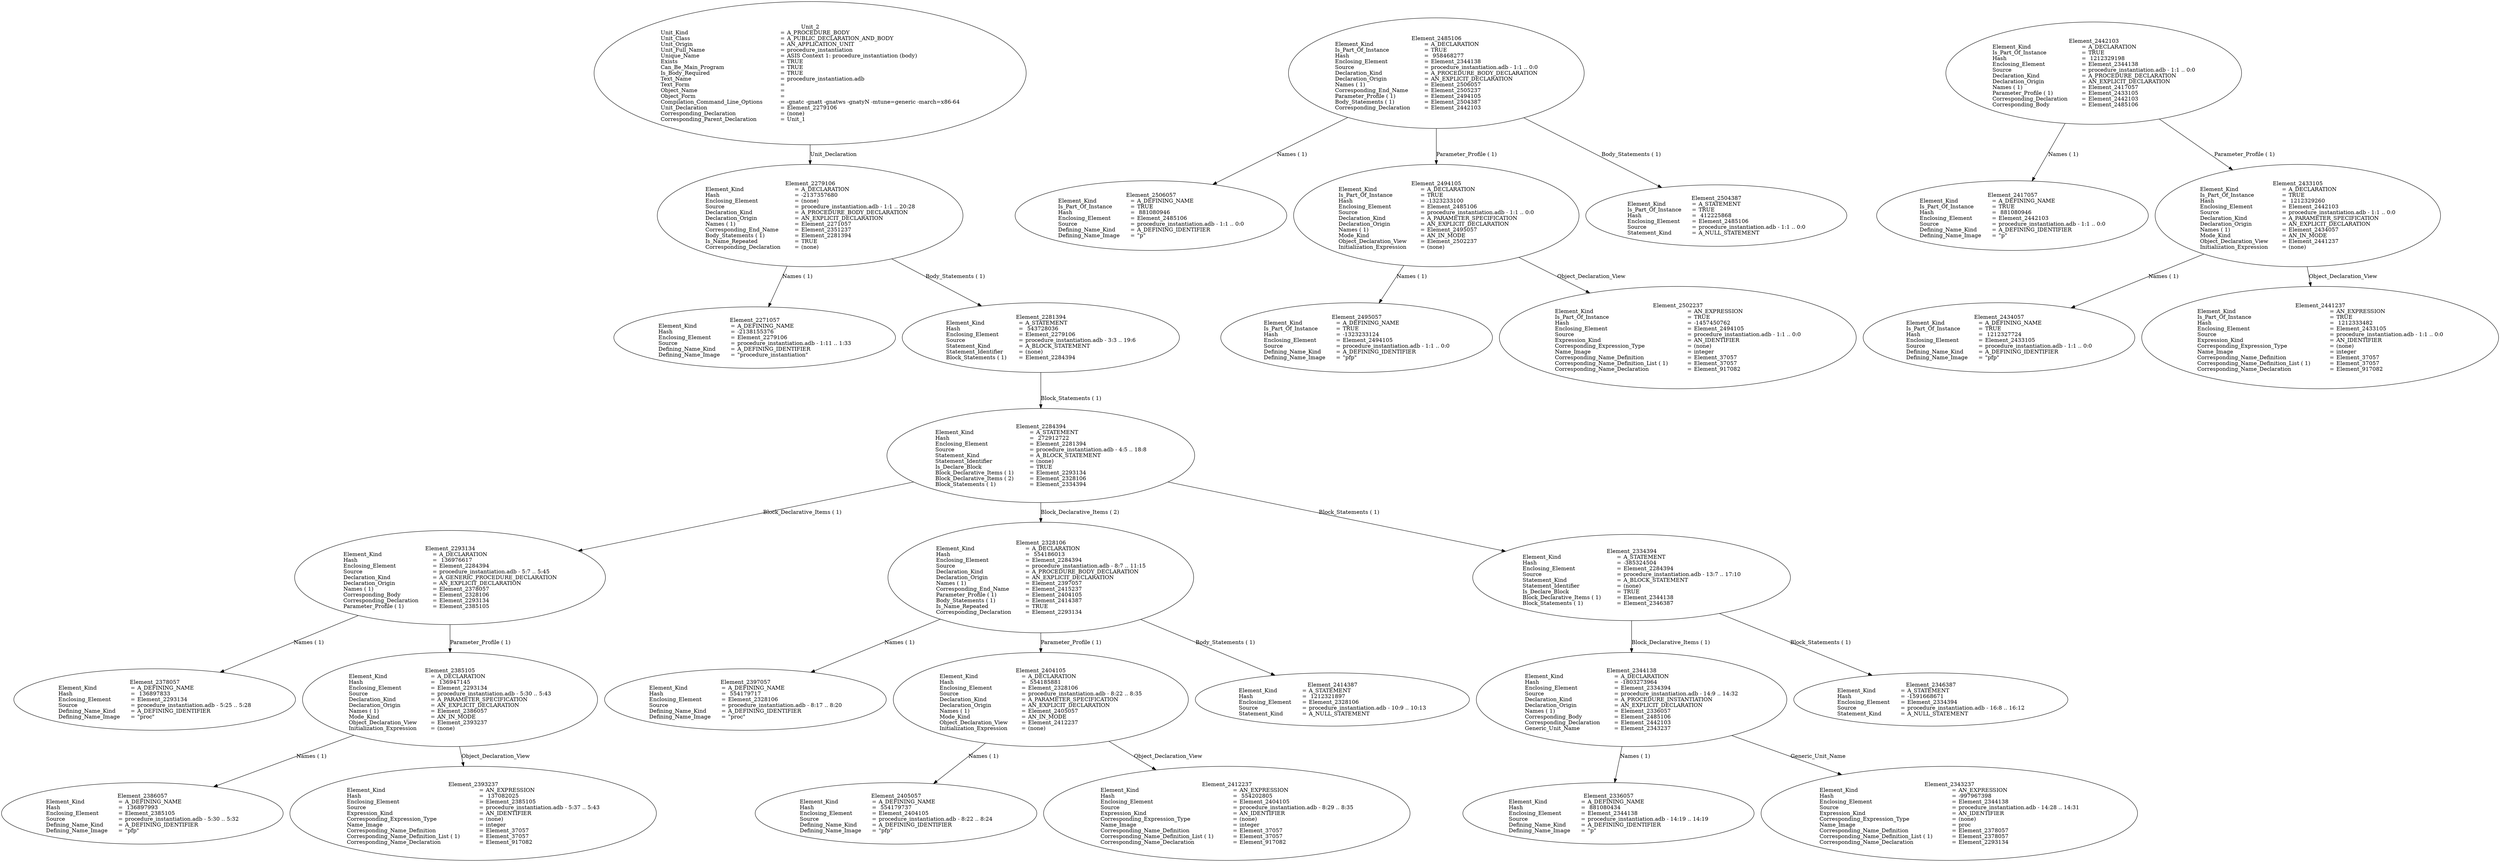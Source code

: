 digraph "procedure_instantiation.adt" {
  Unit_2 -> Element_2279106
      [ label=Unit_Declaration ];
  Unit_2
      [ label=<<TABLE BORDER="0" CELLBORDER="0" CELLSPACING="0" CELLPADDING="0"> 
          <TR><TD COLSPAN="3">Unit_2</TD></TR>
          <TR><TD ALIGN="LEFT">Unit_Kind   </TD><TD> = </TD><TD ALIGN="LEFT">A_PROCEDURE_BODY</TD></TR>
          <TR><TD ALIGN="LEFT">Unit_Class   </TD><TD> = </TD><TD ALIGN="LEFT">A_PUBLIC_DECLARATION_AND_BODY</TD></TR>
          <TR><TD ALIGN="LEFT">Unit_Origin   </TD><TD> = </TD><TD ALIGN="LEFT">AN_APPLICATION_UNIT</TD></TR>
          <TR><TD ALIGN="LEFT">Unit_Full_Name    </TD><TD> = </TD><TD ALIGN="LEFT">procedure_instantiation</TD></TR>
          <TR><TD ALIGN="LEFT">Unique_Name   </TD><TD> = </TD><TD ALIGN="LEFT">ASIS Context 1: procedure_instantiation (body)</TD></TR>
          <TR><TD ALIGN="LEFT">Exists  </TD><TD> = </TD><TD ALIGN="LEFT">TRUE</TD></TR>
          <TR><TD ALIGN="LEFT">Can_Be_Main_Program     </TD><TD> = </TD><TD ALIGN="LEFT">TRUE</TD></TR>
          <TR><TD ALIGN="LEFT">Is_Body_Required     </TD><TD> = </TD><TD ALIGN="LEFT">TRUE</TD></TR>
          <TR><TD ALIGN="LEFT">Text_Name   </TD><TD> = </TD><TD ALIGN="LEFT">procedure_instantiation.adb</TD></TR>
          <TR><TD ALIGN="LEFT">Text_Form   </TD><TD> = </TD><TD ALIGN="LEFT"></TD></TR>
          <TR><TD ALIGN="LEFT">Object_Name   </TD><TD> = </TD><TD ALIGN="LEFT"></TD></TR>
          <TR><TD ALIGN="LEFT">Object_Form   </TD><TD> = </TD><TD ALIGN="LEFT"></TD></TR>
          <TR><TD ALIGN="LEFT">Compilation_Command_Line_Options         </TD><TD> = </TD><TD ALIGN="LEFT">-gnatc -gnatt -gnatws -gnatyN -mtune=generic -march=x86-64</TD></TR>
          <TR><TD ALIGN="LEFT">Unit_Declaration     </TD><TD> = </TD><TD ALIGN="LEFT">Element_2279106</TD></TR>
          <TR><TD ALIGN="LEFT">Corresponding_Declaration       </TD><TD> = </TD><TD ALIGN="LEFT">(none)</TD></TR>
          <TR><TD ALIGN="LEFT">Corresponding_Parent_Declaration         </TD><TD> = </TD><TD ALIGN="LEFT">Unit_1</TD></TR>
          </TABLE>> ];
  Element_2279106 -> Element_2271057
      [ label="Names ( 1)" ];
  Element_2279106 -> Element_2281394
      [ label="Body_Statements ( 1)" ];
  Element_2279106
      [ label=<<TABLE BORDER="0" CELLBORDER="0" CELLSPACING="0" CELLPADDING="0"> 
          <TR><TD COLSPAN="3">Element_2279106</TD></TR>
          <TR><TD ALIGN="LEFT">Element_Kind    </TD><TD> = </TD><TD ALIGN="LEFT">A_DECLARATION</TD></TR>
          <TR><TD ALIGN="LEFT">Hash  </TD><TD> = </TD><TD ALIGN="LEFT">-2137357680</TD></TR>
          <TR><TD ALIGN="LEFT">Enclosing_Element     </TD><TD> = </TD><TD ALIGN="LEFT">(none)</TD></TR>
          <TR><TD ALIGN="LEFT">Source  </TD><TD> = </TD><TD ALIGN="LEFT">procedure_instantiation.adb - 1:1 .. 20:28</TD></TR>
          <TR><TD ALIGN="LEFT">Declaration_Kind     </TD><TD> = </TD><TD ALIGN="LEFT">A_PROCEDURE_BODY_DECLARATION</TD></TR>
          <TR><TD ALIGN="LEFT">Declaration_Origin     </TD><TD> = </TD><TD ALIGN="LEFT">AN_EXPLICIT_DECLARATION</TD></TR>
          <TR><TD ALIGN="LEFT">Names ( 1)   </TD><TD> = </TD><TD ALIGN="LEFT">Element_2271057</TD></TR>
          <TR><TD ALIGN="LEFT">Corresponding_End_Name      </TD><TD> = </TD><TD ALIGN="LEFT">Element_2351237</TD></TR>
          <TR><TD ALIGN="LEFT">Body_Statements ( 1)      </TD><TD> = </TD><TD ALIGN="LEFT">Element_2281394</TD></TR>
          <TR><TD ALIGN="LEFT">Is_Name_Repeated     </TD><TD> = </TD><TD ALIGN="LEFT">TRUE</TD></TR>
          <TR><TD ALIGN="LEFT">Corresponding_Declaration       </TD><TD> = </TD><TD ALIGN="LEFT">(none)</TD></TR>
          </TABLE>> ];
  Element_2271057
      [ label=<<TABLE BORDER="0" CELLBORDER="0" CELLSPACING="0" CELLPADDING="0"> 
          <TR><TD COLSPAN="3">Element_2271057</TD></TR>
          <TR><TD ALIGN="LEFT">Element_Kind    </TD><TD> = </TD><TD ALIGN="LEFT">A_DEFINING_NAME</TD></TR>
          <TR><TD ALIGN="LEFT">Hash  </TD><TD> = </TD><TD ALIGN="LEFT">-2138155376</TD></TR>
          <TR><TD ALIGN="LEFT">Enclosing_Element     </TD><TD> = </TD><TD ALIGN="LEFT">Element_2279106</TD></TR>
          <TR><TD ALIGN="LEFT">Source  </TD><TD> = </TD><TD ALIGN="LEFT">procedure_instantiation.adb - 1:11 .. 1:33</TD></TR>
          <TR><TD ALIGN="LEFT">Defining_Name_Kind     </TD><TD> = </TD><TD ALIGN="LEFT">A_DEFINING_IDENTIFIER</TD></TR>
          <TR><TD ALIGN="LEFT">Defining_Name_Image     </TD><TD> = </TD><TD ALIGN="LEFT">"procedure_instantiation"</TD></TR>
          </TABLE>> ];
  Element_2281394 -> Element_2284394
      [ label="Block_Statements ( 1)" ];
  Element_2281394
      [ label=<<TABLE BORDER="0" CELLBORDER="0" CELLSPACING="0" CELLPADDING="0"> 
          <TR><TD COLSPAN="3">Element_2281394</TD></TR>
          <TR><TD ALIGN="LEFT">Element_Kind    </TD><TD> = </TD><TD ALIGN="LEFT">A_STATEMENT</TD></TR>
          <TR><TD ALIGN="LEFT">Hash  </TD><TD> = </TD><TD ALIGN="LEFT"> 543728036</TD></TR>
          <TR><TD ALIGN="LEFT">Enclosing_Element     </TD><TD> = </TD><TD ALIGN="LEFT">Element_2279106</TD></TR>
          <TR><TD ALIGN="LEFT">Source  </TD><TD> = </TD><TD ALIGN="LEFT">procedure_instantiation.adb - 3:3 .. 19:6</TD></TR>
          <TR><TD ALIGN="LEFT">Statement_Kind    </TD><TD> = </TD><TD ALIGN="LEFT">A_BLOCK_STATEMENT</TD></TR>
          <TR><TD ALIGN="LEFT">Statement_Identifier      </TD><TD> = </TD><TD ALIGN="LEFT">(none)</TD></TR>
          <TR><TD ALIGN="LEFT">Block_Statements ( 1)      </TD><TD> = </TD><TD ALIGN="LEFT">Element_2284394</TD></TR>
          </TABLE>> ];
  Element_2284394 -> Element_2293134
      [ label="Block_Declarative_Items ( 1)" ];
  Element_2284394 -> Element_2328106
      [ label="Block_Declarative_Items ( 2)" ];
  Element_2284394 -> Element_2334394
      [ label="Block_Statements ( 1)" ];
  Element_2284394
      [ label=<<TABLE BORDER="0" CELLBORDER="0" CELLSPACING="0" CELLPADDING="0"> 
          <TR><TD COLSPAN="3">Element_2284394</TD></TR>
          <TR><TD ALIGN="LEFT">Element_Kind    </TD><TD> = </TD><TD ALIGN="LEFT">A_STATEMENT</TD></TR>
          <TR><TD ALIGN="LEFT">Hash  </TD><TD> = </TD><TD ALIGN="LEFT"> 272912722</TD></TR>
          <TR><TD ALIGN="LEFT">Enclosing_Element     </TD><TD> = </TD><TD ALIGN="LEFT">Element_2281394</TD></TR>
          <TR><TD ALIGN="LEFT">Source  </TD><TD> = </TD><TD ALIGN="LEFT">procedure_instantiation.adb - 4:5 .. 18:8</TD></TR>
          <TR><TD ALIGN="LEFT">Statement_Kind    </TD><TD> = </TD><TD ALIGN="LEFT">A_BLOCK_STATEMENT</TD></TR>
          <TR><TD ALIGN="LEFT">Statement_Identifier      </TD><TD> = </TD><TD ALIGN="LEFT">(none)</TD></TR>
          <TR><TD ALIGN="LEFT">Is_Declare_Block     </TD><TD> = </TD><TD ALIGN="LEFT">TRUE</TD></TR>
          <TR><TD ALIGN="LEFT">Block_Declarative_Items ( 1)        </TD><TD> = </TD><TD ALIGN="LEFT">Element_2293134</TD></TR>
          <TR><TD ALIGN="LEFT">Block_Declarative_Items ( 2)        </TD><TD> = </TD><TD ALIGN="LEFT">Element_2328106</TD></TR>
          <TR><TD ALIGN="LEFT">Block_Statements ( 1)      </TD><TD> = </TD><TD ALIGN="LEFT">Element_2334394</TD></TR>
          </TABLE>> ];
  Element_2293134 -> Element_2378057
      [ label="Names ( 1)" ];
  Element_2293134 -> Element_2385105
      [ label="Parameter_Profile ( 1)" ];
  Element_2293134
      [ label=<<TABLE BORDER="0" CELLBORDER="0" CELLSPACING="0" CELLPADDING="0"> 
          <TR><TD COLSPAN="3">Element_2293134</TD></TR>
          <TR><TD ALIGN="LEFT">Element_Kind    </TD><TD> = </TD><TD ALIGN="LEFT">A_DECLARATION</TD></TR>
          <TR><TD ALIGN="LEFT">Hash  </TD><TD> = </TD><TD ALIGN="LEFT"> 136976617</TD></TR>
          <TR><TD ALIGN="LEFT">Enclosing_Element     </TD><TD> = </TD><TD ALIGN="LEFT">Element_2284394</TD></TR>
          <TR><TD ALIGN="LEFT">Source  </TD><TD> = </TD><TD ALIGN="LEFT">procedure_instantiation.adb - 5:7 .. 5:45</TD></TR>
          <TR><TD ALIGN="LEFT">Declaration_Kind     </TD><TD> = </TD><TD ALIGN="LEFT">A_GENERIC_PROCEDURE_DECLARATION</TD></TR>
          <TR><TD ALIGN="LEFT">Declaration_Origin     </TD><TD> = </TD><TD ALIGN="LEFT">AN_EXPLICIT_DECLARATION</TD></TR>
          <TR><TD ALIGN="LEFT">Names ( 1)   </TD><TD> = </TD><TD ALIGN="LEFT">Element_2378057</TD></TR>
          <TR><TD ALIGN="LEFT">Corresponding_Body     </TD><TD> = </TD><TD ALIGN="LEFT">Element_2328106</TD></TR>
          <TR><TD ALIGN="LEFT">Corresponding_Declaration       </TD><TD> = </TD><TD ALIGN="LEFT">Element_2293134</TD></TR>
          <TR><TD ALIGN="LEFT">Parameter_Profile ( 1)      </TD><TD> = </TD><TD ALIGN="LEFT">Element_2385105</TD></TR>
          </TABLE>> ];
  Element_2378057
      [ label=<<TABLE BORDER="0" CELLBORDER="0" CELLSPACING="0" CELLPADDING="0"> 
          <TR><TD COLSPAN="3">Element_2378057</TD></TR>
          <TR><TD ALIGN="LEFT">Element_Kind    </TD><TD> = </TD><TD ALIGN="LEFT">A_DEFINING_NAME</TD></TR>
          <TR><TD ALIGN="LEFT">Hash  </TD><TD> = </TD><TD ALIGN="LEFT"> 136897833</TD></TR>
          <TR><TD ALIGN="LEFT">Enclosing_Element     </TD><TD> = </TD><TD ALIGN="LEFT">Element_2293134</TD></TR>
          <TR><TD ALIGN="LEFT">Source  </TD><TD> = </TD><TD ALIGN="LEFT">procedure_instantiation.adb - 5:25 .. 5:28</TD></TR>
          <TR><TD ALIGN="LEFT">Defining_Name_Kind     </TD><TD> = </TD><TD ALIGN="LEFT">A_DEFINING_IDENTIFIER</TD></TR>
          <TR><TD ALIGN="LEFT">Defining_Name_Image     </TD><TD> = </TD><TD ALIGN="LEFT">"proc"</TD></TR>
          </TABLE>> ];
  Element_2385105 -> Element_2386057
      [ label="Names ( 1)" ];
  Element_2385105 -> Element_2393237
      [ label=Object_Declaration_View ];
  Element_2385105
      [ label=<<TABLE BORDER="0" CELLBORDER="0" CELLSPACING="0" CELLPADDING="0"> 
          <TR><TD COLSPAN="3">Element_2385105</TD></TR>
          <TR><TD ALIGN="LEFT">Element_Kind    </TD><TD> = </TD><TD ALIGN="LEFT">A_DECLARATION</TD></TR>
          <TR><TD ALIGN="LEFT">Hash  </TD><TD> = </TD><TD ALIGN="LEFT"> 136947145</TD></TR>
          <TR><TD ALIGN="LEFT">Enclosing_Element     </TD><TD> = </TD><TD ALIGN="LEFT">Element_2293134</TD></TR>
          <TR><TD ALIGN="LEFT">Source  </TD><TD> = </TD><TD ALIGN="LEFT">procedure_instantiation.adb - 5:30 .. 5:43</TD></TR>
          <TR><TD ALIGN="LEFT">Declaration_Kind     </TD><TD> = </TD><TD ALIGN="LEFT">A_PARAMETER_SPECIFICATION</TD></TR>
          <TR><TD ALIGN="LEFT">Declaration_Origin     </TD><TD> = </TD><TD ALIGN="LEFT">AN_EXPLICIT_DECLARATION</TD></TR>
          <TR><TD ALIGN="LEFT">Names ( 1)   </TD><TD> = </TD><TD ALIGN="LEFT">Element_2386057</TD></TR>
          <TR><TD ALIGN="LEFT">Mode_Kind   </TD><TD> = </TD><TD ALIGN="LEFT">AN_IN_MODE</TD></TR>
          <TR><TD ALIGN="LEFT">Object_Declaration_View      </TD><TD> = </TD><TD ALIGN="LEFT">Element_2393237</TD></TR>
          <TR><TD ALIGN="LEFT">Initialization_Expression       </TD><TD> = </TD><TD ALIGN="LEFT">(none)</TD></TR>
          </TABLE>> ];
  Element_2386057
      [ label=<<TABLE BORDER="0" CELLBORDER="0" CELLSPACING="0" CELLPADDING="0"> 
          <TR><TD COLSPAN="3">Element_2386057</TD></TR>
          <TR><TD ALIGN="LEFT">Element_Kind    </TD><TD> = </TD><TD ALIGN="LEFT">A_DEFINING_NAME</TD></TR>
          <TR><TD ALIGN="LEFT">Hash  </TD><TD> = </TD><TD ALIGN="LEFT"> 136897993</TD></TR>
          <TR><TD ALIGN="LEFT">Enclosing_Element     </TD><TD> = </TD><TD ALIGN="LEFT">Element_2385105</TD></TR>
          <TR><TD ALIGN="LEFT">Source  </TD><TD> = </TD><TD ALIGN="LEFT">procedure_instantiation.adb - 5:30 .. 5:32</TD></TR>
          <TR><TD ALIGN="LEFT">Defining_Name_Kind     </TD><TD> = </TD><TD ALIGN="LEFT">A_DEFINING_IDENTIFIER</TD></TR>
          <TR><TD ALIGN="LEFT">Defining_Name_Image     </TD><TD> = </TD><TD ALIGN="LEFT">"pfp"</TD></TR>
          </TABLE>> ];
  Element_2393237
      [ label=<<TABLE BORDER="0" CELLBORDER="0" CELLSPACING="0" CELLPADDING="0"> 
          <TR><TD COLSPAN="3">Element_2393237</TD></TR>
          <TR><TD ALIGN="LEFT">Element_Kind    </TD><TD> = </TD><TD ALIGN="LEFT">AN_EXPRESSION</TD></TR>
          <TR><TD ALIGN="LEFT">Hash  </TD><TD> = </TD><TD ALIGN="LEFT"> 137082025</TD></TR>
          <TR><TD ALIGN="LEFT">Enclosing_Element     </TD><TD> = </TD><TD ALIGN="LEFT">Element_2385105</TD></TR>
          <TR><TD ALIGN="LEFT">Source  </TD><TD> = </TD><TD ALIGN="LEFT">procedure_instantiation.adb - 5:37 .. 5:43</TD></TR>
          <TR><TD ALIGN="LEFT">Expression_Kind    </TD><TD> = </TD><TD ALIGN="LEFT">AN_IDENTIFIER</TD></TR>
          <TR><TD ALIGN="LEFT">Corresponding_Expression_Type        </TD><TD> = </TD><TD ALIGN="LEFT">(none)</TD></TR>
          <TR><TD ALIGN="LEFT">Name_Image   </TD><TD> = </TD><TD ALIGN="LEFT">integer</TD></TR>
          <TR><TD ALIGN="LEFT">Corresponding_Name_Definition        </TD><TD> = </TD><TD ALIGN="LEFT">Element_37057</TD></TR>
          <TR><TD ALIGN="LEFT">Corresponding_Name_Definition_List ( 1)          </TD><TD> = </TD><TD ALIGN="LEFT">Element_37057</TD></TR>
          <TR><TD ALIGN="LEFT">Corresponding_Name_Declaration        </TD><TD> = </TD><TD ALIGN="LEFT">Element_917082</TD></TR>
          </TABLE>> ];
  Element_2328106 -> Element_2397057
      [ label="Names ( 1)" ];
  Element_2328106 -> Element_2404105
      [ label="Parameter_Profile ( 1)" ];
  Element_2328106 -> Element_2414387
      [ label="Body_Statements ( 1)" ];
  Element_2328106
      [ label=<<TABLE BORDER="0" CELLBORDER="0" CELLSPACING="0" CELLPADDING="0"> 
          <TR><TD COLSPAN="3">Element_2328106</TD></TR>
          <TR><TD ALIGN="LEFT">Element_Kind    </TD><TD> = </TD><TD ALIGN="LEFT">A_DECLARATION</TD></TR>
          <TR><TD ALIGN="LEFT">Hash  </TD><TD> = </TD><TD ALIGN="LEFT"> 554186013</TD></TR>
          <TR><TD ALIGN="LEFT">Enclosing_Element     </TD><TD> = </TD><TD ALIGN="LEFT">Element_2284394</TD></TR>
          <TR><TD ALIGN="LEFT">Source  </TD><TD> = </TD><TD ALIGN="LEFT">procedure_instantiation.adb - 8:7 .. 11:15</TD></TR>
          <TR><TD ALIGN="LEFT">Declaration_Kind     </TD><TD> = </TD><TD ALIGN="LEFT">A_PROCEDURE_BODY_DECLARATION</TD></TR>
          <TR><TD ALIGN="LEFT">Declaration_Origin     </TD><TD> = </TD><TD ALIGN="LEFT">AN_EXPLICIT_DECLARATION</TD></TR>
          <TR><TD ALIGN="LEFT">Names ( 1)   </TD><TD> = </TD><TD ALIGN="LEFT">Element_2397057</TD></TR>
          <TR><TD ALIGN="LEFT">Corresponding_End_Name      </TD><TD> = </TD><TD ALIGN="LEFT">Element_2415237</TD></TR>
          <TR><TD ALIGN="LEFT">Parameter_Profile ( 1)      </TD><TD> = </TD><TD ALIGN="LEFT">Element_2404105</TD></TR>
          <TR><TD ALIGN="LEFT">Body_Statements ( 1)      </TD><TD> = </TD><TD ALIGN="LEFT">Element_2414387</TD></TR>
          <TR><TD ALIGN="LEFT">Is_Name_Repeated     </TD><TD> = </TD><TD ALIGN="LEFT">TRUE</TD></TR>
          <TR><TD ALIGN="LEFT">Corresponding_Declaration       </TD><TD> = </TD><TD ALIGN="LEFT">Element_2293134</TD></TR>
          </TABLE>> ];
  Element_2397057
      [ label=<<TABLE BORDER="0" CELLBORDER="0" CELLSPACING="0" CELLPADDING="0"> 
          <TR><TD COLSPAN="3">Element_2397057</TD></TR>
          <TR><TD ALIGN="LEFT">Element_Kind    </TD><TD> = </TD><TD ALIGN="LEFT">A_DEFINING_NAME</TD></TR>
          <TR><TD ALIGN="LEFT">Hash  </TD><TD> = </TD><TD ALIGN="LEFT"> 554179717</TD></TR>
          <TR><TD ALIGN="LEFT">Enclosing_Element     </TD><TD> = </TD><TD ALIGN="LEFT">Element_2328106</TD></TR>
          <TR><TD ALIGN="LEFT">Source  </TD><TD> = </TD><TD ALIGN="LEFT">procedure_instantiation.adb - 8:17 .. 8:20</TD></TR>
          <TR><TD ALIGN="LEFT">Defining_Name_Kind     </TD><TD> = </TD><TD ALIGN="LEFT">A_DEFINING_IDENTIFIER</TD></TR>
          <TR><TD ALIGN="LEFT">Defining_Name_Image     </TD><TD> = </TD><TD ALIGN="LEFT">"proc"</TD></TR>
          </TABLE>> ];
  Element_2404105 -> Element_2405057
      [ label="Names ( 1)" ];
  Element_2404105 -> Element_2412237
      [ label=Object_Declaration_View ];
  Element_2404105
      [ label=<<TABLE BORDER="0" CELLBORDER="0" CELLSPACING="0" CELLPADDING="0"> 
          <TR><TD COLSPAN="3">Element_2404105</TD></TR>
          <TR><TD ALIGN="LEFT">Element_Kind    </TD><TD> = </TD><TD ALIGN="LEFT">A_DECLARATION</TD></TR>
          <TR><TD ALIGN="LEFT">Hash  </TD><TD> = </TD><TD ALIGN="LEFT"> 554185881</TD></TR>
          <TR><TD ALIGN="LEFT">Enclosing_Element     </TD><TD> = </TD><TD ALIGN="LEFT">Element_2328106</TD></TR>
          <TR><TD ALIGN="LEFT">Source  </TD><TD> = </TD><TD ALIGN="LEFT">procedure_instantiation.adb - 8:22 .. 8:35</TD></TR>
          <TR><TD ALIGN="LEFT">Declaration_Kind     </TD><TD> = </TD><TD ALIGN="LEFT">A_PARAMETER_SPECIFICATION</TD></TR>
          <TR><TD ALIGN="LEFT">Declaration_Origin     </TD><TD> = </TD><TD ALIGN="LEFT">AN_EXPLICIT_DECLARATION</TD></TR>
          <TR><TD ALIGN="LEFT">Names ( 1)   </TD><TD> = </TD><TD ALIGN="LEFT">Element_2405057</TD></TR>
          <TR><TD ALIGN="LEFT">Mode_Kind   </TD><TD> = </TD><TD ALIGN="LEFT">AN_IN_MODE</TD></TR>
          <TR><TD ALIGN="LEFT">Object_Declaration_View      </TD><TD> = </TD><TD ALIGN="LEFT">Element_2412237</TD></TR>
          <TR><TD ALIGN="LEFT">Initialization_Expression       </TD><TD> = </TD><TD ALIGN="LEFT">(none)</TD></TR>
          </TABLE>> ];
  Element_2405057
      [ label=<<TABLE BORDER="0" CELLBORDER="0" CELLSPACING="0" CELLPADDING="0"> 
          <TR><TD COLSPAN="3">Element_2405057</TD></TR>
          <TR><TD ALIGN="LEFT">Element_Kind    </TD><TD> = </TD><TD ALIGN="LEFT">A_DEFINING_NAME</TD></TR>
          <TR><TD ALIGN="LEFT">Hash  </TD><TD> = </TD><TD ALIGN="LEFT"> 554179737</TD></TR>
          <TR><TD ALIGN="LEFT">Enclosing_Element     </TD><TD> = </TD><TD ALIGN="LEFT">Element_2404105</TD></TR>
          <TR><TD ALIGN="LEFT">Source  </TD><TD> = </TD><TD ALIGN="LEFT">procedure_instantiation.adb - 8:22 .. 8:24</TD></TR>
          <TR><TD ALIGN="LEFT">Defining_Name_Kind     </TD><TD> = </TD><TD ALIGN="LEFT">A_DEFINING_IDENTIFIER</TD></TR>
          <TR><TD ALIGN="LEFT">Defining_Name_Image     </TD><TD> = </TD><TD ALIGN="LEFT">"pfp"</TD></TR>
          </TABLE>> ];
  Element_2412237
      [ label=<<TABLE BORDER="0" CELLBORDER="0" CELLSPACING="0" CELLPADDING="0"> 
          <TR><TD COLSPAN="3">Element_2412237</TD></TR>
          <TR><TD ALIGN="LEFT">Element_Kind    </TD><TD> = </TD><TD ALIGN="LEFT">AN_EXPRESSION</TD></TR>
          <TR><TD ALIGN="LEFT">Hash  </TD><TD> = </TD><TD ALIGN="LEFT"> 554202805</TD></TR>
          <TR><TD ALIGN="LEFT">Enclosing_Element     </TD><TD> = </TD><TD ALIGN="LEFT">Element_2404105</TD></TR>
          <TR><TD ALIGN="LEFT">Source  </TD><TD> = </TD><TD ALIGN="LEFT">procedure_instantiation.adb - 8:29 .. 8:35</TD></TR>
          <TR><TD ALIGN="LEFT">Expression_Kind    </TD><TD> = </TD><TD ALIGN="LEFT">AN_IDENTIFIER</TD></TR>
          <TR><TD ALIGN="LEFT">Corresponding_Expression_Type        </TD><TD> = </TD><TD ALIGN="LEFT">(none)</TD></TR>
          <TR><TD ALIGN="LEFT">Name_Image   </TD><TD> = </TD><TD ALIGN="LEFT">integer</TD></TR>
          <TR><TD ALIGN="LEFT">Corresponding_Name_Definition        </TD><TD> = </TD><TD ALIGN="LEFT">Element_37057</TD></TR>
          <TR><TD ALIGN="LEFT">Corresponding_Name_Definition_List ( 1)          </TD><TD> = </TD><TD ALIGN="LEFT">Element_37057</TD></TR>
          <TR><TD ALIGN="LEFT">Corresponding_Name_Declaration        </TD><TD> = </TD><TD ALIGN="LEFT">Element_917082</TD></TR>
          </TABLE>> ];
  Element_2414387
      [ label=<<TABLE BORDER="0" CELLBORDER="0" CELLSPACING="0" CELLPADDING="0"> 
          <TR><TD COLSPAN="3">Element_2414387</TD></TR>
          <TR><TD ALIGN="LEFT">Element_Kind    </TD><TD> = </TD><TD ALIGN="LEFT">A_STATEMENT</TD></TR>
          <TR><TD ALIGN="LEFT">Hash  </TD><TD> = </TD><TD ALIGN="LEFT"> 1212321897</TD></TR>
          <TR><TD ALIGN="LEFT">Enclosing_Element     </TD><TD> = </TD><TD ALIGN="LEFT">Element_2328106</TD></TR>
          <TR><TD ALIGN="LEFT">Source  </TD><TD> = </TD><TD ALIGN="LEFT">procedure_instantiation.adb - 10:9 .. 10:13</TD></TR>
          <TR><TD ALIGN="LEFT">Statement_Kind    </TD><TD> = </TD><TD ALIGN="LEFT">A_NULL_STATEMENT</TD></TR>
          </TABLE>> ];
  Element_2334394 -> Element_2344138
      [ label="Block_Declarative_Items ( 1)" ];
  Element_2334394 -> Element_2346387
      [ label="Block_Statements ( 1)" ];
  Element_2334394
      [ label=<<TABLE BORDER="0" CELLBORDER="0" CELLSPACING="0" CELLPADDING="0"> 
          <TR><TD COLSPAN="3">Element_2334394</TD></TR>
          <TR><TD ALIGN="LEFT">Element_Kind    </TD><TD> = </TD><TD ALIGN="LEFT">A_STATEMENT</TD></TR>
          <TR><TD ALIGN="LEFT">Hash  </TD><TD> = </TD><TD ALIGN="LEFT">-385324504</TD></TR>
          <TR><TD ALIGN="LEFT">Enclosing_Element     </TD><TD> = </TD><TD ALIGN="LEFT">Element_2284394</TD></TR>
          <TR><TD ALIGN="LEFT">Source  </TD><TD> = </TD><TD ALIGN="LEFT">procedure_instantiation.adb - 13:7 .. 17:10</TD></TR>
          <TR><TD ALIGN="LEFT">Statement_Kind    </TD><TD> = </TD><TD ALIGN="LEFT">A_BLOCK_STATEMENT</TD></TR>
          <TR><TD ALIGN="LEFT">Statement_Identifier      </TD><TD> = </TD><TD ALIGN="LEFT">(none)</TD></TR>
          <TR><TD ALIGN="LEFT">Is_Declare_Block     </TD><TD> = </TD><TD ALIGN="LEFT">TRUE</TD></TR>
          <TR><TD ALIGN="LEFT">Block_Declarative_Items ( 1)        </TD><TD> = </TD><TD ALIGN="LEFT">Element_2344138</TD></TR>
          <TR><TD ALIGN="LEFT">Block_Statements ( 1)      </TD><TD> = </TD><TD ALIGN="LEFT">Element_2346387</TD></TR>
          </TABLE>> ];
  Element_2344138 -> Element_2336057
      [ label="Names ( 1)" ];
  Element_2485106 -> Element_2506057
      [ label="Names ( 1)" ];
  Element_2485106 -> Element_2494105
      [ label="Parameter_Profile ( 1)" ];
  Element_2485106 -> Element_2504387
      [ label="Body_Statements ( 1)" ];
  Element_2485106
      [ label=<<TABLE BORDER="0" CELLBORDER="0" CELLSPACING="0" CELLPADDING="0"> 
          <TR><TD COLSPAN="3">Element_2485106</TD></TR>
          <TR><TD ALIGN="LEFT">Element_Kind    </TD><TD> = </TD><TD ALIGN="LEFT">A_DECLARATION</TD></TR>
          <TR><TD ALIGN="LEFT">Is_Part_Of_Instance     </TD><TD> = </TD><TD ALIGN="LEFT">TRUE</TD></TR>
          <TR><TD ALIGN="LEFT">Hash  </TD><TD> = </TD><TD ALIGN="LEFT"> 958468277</TD></TR>
          <TR><TD ALIGN="LEFT">Enclosing_Element     </TD><TD> = </TD><TD ALIGN="LEFT">Element_2344138</TD></TR>
          <TR><TD ALIGN="LEFT">Source  </TD><TD> = </TD><TD ALIGN="LEFT">procedure_instantiation.adb - 1:1 .. 0:0</TD></TR>
          <TR><TD ALIGN="LEFT">Declaration_Kind     </TD><TD> = </TD><TD ALIGN="LEFT">A_PROCEDURE_BODY_DECLARATION</TD></TR>
          <TR><TD ALIGN="LEFT">Declaration_Origin     </TD><TD> = </TD><TD ALIGN="LEFT">AN_EXPLICIT_DECLARATION</TD></TR>
          <TR><TD ALIGN="LEFT">Names ( 1)   </TD><TD> = </TD><TD ALIGN="LEFT">Element_2506057</TD></TR>
          <TR><TD ALIGN="LEFT">Corresponding_End_Name      </TD><TD> = </TD><TD ALIGN="LEFT">Element_2505237</TD></TR>
          <TR><TD ALIGN="LEFT">Parameter_Profile ( 1)      </TD><TD> = </TD><TD ALIGN="LEFT">Element_2494105</TD></TR>
          <TR><TD ALIGN="LEFT">Body_Statements ( 1)      </TD><TD> = </TD><TD ALIGN="LEFT">Element_2504387</TD></TR>
          <TR><TD ALIGN="LEFT">Corresponding_Declaration       </TD><TD> = </TD><TD ALIGN="LEFT">Element_2442103</TD></TR>
          </TABLE>> ];
  Element_2506057
      [ label=<<TABLE BORDER="0" CELLBORDER="0" CELLSPACING="0" CELLPADDING="0"> 
          <TR><TD COLSPAN="3">Element_2506057</TD></TR>
          <TR><TD ALIGN="LEFT">Element_Kind    </TD><TD> = </TD><TD ALIGN="LEFT">A_DEFINING_NAME</TD></TR>
          <TR><TD ALIGN="LEFT">Is_Part_Of_Instance     </TD><TD> = </TD><TD ALIGN="LEFT">TRUE</TD></TR>
          <TR><TD ALIGN="LEFT">Hash  </TD><TD> = </TD><TD ALIGN="LEFT"> 881080946</TD></TR>
          <TR><TD ALIGN="LEFT">Enclosing_Element     </TD><TD> = </TD><TD ALIGN="LEFT">Element_2485106</TD></TR>
          <TR><TD ALIGN="LEFT">Source  </TD><TD> = </TD><TD ALIGN="LEFT">procedure_instantiation.adb - 1:1 .. 0:0</TD></TR>
          <TR><TD ALIGN="LEFT">Defining_Name_Kind     </TD><TD> = </TD><TD ALIGN="LEFT">A_DEFINING_IDENTIFIER</TD></TR>
          <TR><TD ALIGN="LEFT">Defining_Name_Image     </TD><TD> = </TD><TD ALIGN="LEFT">"p"</TD></TR>
          </TABLE>> ];
  Element_2494105 -> Element_2495057
      [ label="Names ( 1)" ];
  Element_2494105 -> Element_2502237
      [ label=Object_Declaration_View ];
  Element_2494105
      [ label=<<TABLE BORDER="0" CELLBORDER="0" CELLSPACING="0" CELLPADDING="0"> 
          <TR><TD COLSPAN="3">Element_2494105</TD></TR>
          <TR><TD ALIGN="LEFT">Element_Kind    </TD><TD> = </TD><TD ALIGN="LEFT">A_DECLARATION</TD></TR>
          <TR><TD ALIGN="LEFT">Is_Part_Of_Instance     </TD><TD> = </TD><TD ALIGN="LEFT">TRUE</TD></TR>
          <TR><TD ALIGN="LEFT">Hash  </TD><TD> = </TD><TD ALIGN="LEFT">-1323233100</TD></TR>
          <TR><TD ALIGN="LEFT">Enclosing_Element     </TD><TD> = </TD><TD ALIGN="LEFT">Element_2485106</TD></TR>
          <TR><TD ALIGN="LEFT">Source  </TD><TD> = </TD><TD ALIGN="LEFT">procedure_instantiation.adb - 1:1 .. 0:0</TD></TR>
          <TR><TD ALIGN="LEFT">Declaration_Kind     </TD><TD> = </TD><TD ALIGN="LEFT">A_PARAMETER_SPECIFICATION</TD></TR>
          <TR><TD ALIGN="LEFT">Declaration_Origin     </TD><TD> = </TD><TD ALIGN="LEFT">AN_EXPLICIT_DECLARATION</TD></TR>
          <TR><TD ALIGN="LEFT">Names ( 1)   </TD><TD> = </TD><TD ALIGN="LEFT">Element_2495057</TD></TR>
          <TR><TD ALIGN="LEFT">Mode_Kind   </TD><TD> = </TD><TD ALIGN="LEFT">AN_IN_MODE</TD></TR>
          <TR><TD ALIGN="LEFT">Object_Declaration_View      </TD><TD> = </TD><TD ALIGN="LEFT">Element_2502237</TD></TR>
          <TR><TD ALIGN="LEFT">Initialization_Expression       </TD><TD> = </TD><TD ALIGN="LEFT">(none)</TD></TR>
          </TABLE>> ];
  Element_2495057
      [ label=<<TABLE BORDER="0" CELLBORDER="0" CELLSPACING="0" CELLPADDING="0"> 
          <TR><TD COLSPAN="3">Element_2495057</TD></TR>
          <TR><TD ALIGN="LEFT">Element_Kind    </TD><TD> = </TD><TD ALIGN="LEFT">A_DEFINING_NAME</TD></TR>
          <TR><TD ALIGN="LEFT">Is_Part_Of_Instance     </TD><TD> = </TD><TD ALIGN="LEFT">TRUE</TD></TR>
          <TR><TD ALIGN="LEFT">Hash  </TD><TD> = </TD><TD ALIGN="LEFT">-1323233124</TD></TR>
          <TR><TD ALIGN="LEFT">Enclosing_Element     </TD><TD> = </TD><TD ALIGN="LEFT">Element_2494105</TD></TR>
          <TR><TD ALIGN="LEFT">Source  </TD><TD> = </TD><TD ALIGN="LEFT">procedure_instantiation.adb - 1:1 .. 0:0</TD></TR>
          <TR><TD ALIGN="LEFT">Defining_Name_Kind     </TD><TD> = </TD><TD ALIGN="LEFT">A_DEFINING_IDENTIFIER</TD></TR>
          <TR><TD ALIGN="LEFT">Defining_Name_Image     </TD><TD> = </TD><TD ALIGN="LEFT">"pfp"</TD></TR>
          </TABLE>> ];
  Element_2502237
      [ label=<<TABLE BORDER="0" CELLBORDER="0" CELLSPACING="0" CELLPADDING="0"> 
          <TR><TD COLSPAN="3">Element_2502237</TD></TR>
          <TR><TD ALIGN="LEFT">Element_Kind    </TD><TD> = </TD><TD ALIGN="LEFT">AN_EXPRESSION</TD></TR>
          <TR><TD ALIGN="LEFT">Is_Part_Of_Instance     </TD><TD> = </TD><TD ALIGN="LEFT">TRUE</TD></TR>
          <TR><TD ALIGN="LEFT">Hash  </TD><TD> = </TD><TD ALIGN="LEFT">-1457450762</TD></TR>
          <TR><TD ALIGN="LEFT">Enclosing_Element     </TD><TD> = </TD><TD ALIGN="LEFT">Element_2494105</TD></TR>
          <TR><TD ALIGN="LEFT">Source  </TD><TD> = </TD><TD ALIGN="LEFT">procedure_instantiation.adb - 1:1 .. 0:0</TD></TR>
          <TR><TD ALIGN="LEFT">Expression_Kind    </TD><TD> = </TD><TD ALIGN="LEFT">AN_IDENTIFIER</TD></TR>
          <TR><TD ALIGN="LEFT">Corresponding_Expression_Type        </TD><TD> = </TD><TD ALIGN="LEFT">(none)</TD></TR>
          <TR><TD ALIGN="LEFT">Name_Image   </TD><TD> = </TD><TD ALIGN="LEFT">integer</TD></TR>
          <TR><TD ALIGN="LEFT">Corresponding_Name_Definition        </TD><TD> = </TD><TD ALIGN="LEFT">Element_37057</TD></TR>
          <TR><TD ALIGN="LEFT">Corresponding_Name_Definition_List ( 1)          </TD><TD> = </TD><TD ALIGN="LEFT">Element_37057</TD></TR>
          <TR><TD ALIGN="LEFT">Corresponding_Name_Declaration        </TD><TD> = </TD><TD ALIGN="LEFT">Element_917082</TD></TR>
          </TABLE>> ];
  Element_2504387
      [ label=<<TABLE BORDER="0" CELLBORDER="0" CELLSPACING="0" CELLPADDING="0"> 
          <TR><TD COLSPAN="3">Element_2504387</TD></TR>
          <TR><TD ALIGN="LEFT">Element_Kind    </TD><TD> = </TD><TD ALIGN="LEFT">A_STATEMENT</TD></TR>
          <TR><TD ALIGN="LEFT">Is_Part_Of_Instance     </TD><TD> = </TD><TD ALIGN="LEFT">TRUE</TD></TR>
          <TR><TD ALIGN="LEFT">Hash  </TD><TD> = </TD><TD ALIGN="LEFT"> 412225868</TD></TR>
          <TR><TD ALIGN="LEFT">Enclosing_Element     </TD><TD> = </TD><TD ALIGN="LEFT">Element_2485106</TD></TR>
          <TR><TD ALIGN="LEFT">Source  </TD><TD> = </TD><TD ALIGN="LEFT">procedure_instantiation.adb - 1:1 .. 0:0</TD></TR>
          <TR><TD ALIGN="LEFT">Statement_Kind    </TD><TD> = </TD><TD ALIGN="LEFT">A_NULL_STATEMENT</TD></TR>
          </TABLE>> ];
  Element_2442103 -> Element_2417057
      [ label="Names ( 1)" ];
  Element_2442103 -> Element_2433105
      [ label="Parameter_Profile ( 1)" ];
  Element_2442103
      [ label=<<TABLE BORDER="0" CELLBORDER="0" CELLSPACING="0" CELLPADDING="0"> 
          <TR><TD COLSPAN="3">Element_2442103</TD></TR>
          <TR><TD ALIGN="LEFT">Element_Kind    </TD><TD> = </TD><TD ALIGN="LEFT">A_DECLARATION</TD></TR>
          <TR><TD ALIGN="LEFT">Is_Part_Of_Instance     </TD><TD> = </TD><TD ALIGN="LEFT">TRUE</TD></TR>
          <TR><TD ALIGN="LEFT">Hash  </TD><TD> = </TD><TD ALIGN="LEFT"> 1212329198</TD></TR>
          <TR><TD ALIGN="LEFT">Enclosing_Element     </TD><TD> = </TD><TD ALIGN="LEFT">Element_2344138</TD></TR>
          <TR><TD ALIGN="LEFT">Source  </TD><TD> = </TD><TD ALIGN="LEFT">procedure_instantiation.adb - 1:1 .. 0:0</TD></TR>
          <TR><TD ALIGN="LEFT">Declaration_Kind     </TD><TD> = </TD><TD ALIGN="LEFT">A_PROCEDURE_DECLARATION</TD></TR>
          <TR><TD ALIGN="LEFT">Declaration_Origin     </TD><TD> = </TD><TD ALIGN="LEFT">AN_EXPLICIT_DECLARATION</TD></TR>
          <TR><TD ALIGN="LEFT">Names ( 1)   </TD><TD> = </TD><TD ALIGN="LEFT">Element_2417057</TD></TR>
          <TR><TD ALIGN="LEFT">Parameter_Profile ( 1)      </TD><TD> = </TD><TD ALIGN="LEFT">Element_2433105</TD></TR>
          <TR><TD ALIGN="LEFT">Corresponding_Declaration       </TD><TD> = </TD><TD ALIGN="LEFT">Element_2442103</TD></TR>
          <TR><TD ALIGN="LEFT">Corresponding_Body     </TD><TD> = </TD><TD ALIGN="LEFT">Element_2485106</TD></TR>
          </TABLE>> ];
  Element_2417057
      [ label=<<TABLE BORDER="0" CELLBORDER="0" CELLSPACING="0" CELLPADDING="0"> 
          <TR><TD COLSPAN="3">Element_2417057</TD></TR>
          <TR><TD ALIGN="LEFT">Element_Kind    </TD><TD> = </TD><TD ALIGN="LEFT">A_DEFINING_NAME</TD></TR>
          <TR><TD ALIGN="LEFT">Is_Part_Of_Instance     </TD><TD> = </TD><TD ALIGN="LEFT">TRUE</TD></TR>
          <TR><TD ALIGN="LEFT">Hash  </TD><TD> = </TD><TD ALIGN="LEFT"> 881080946</TD></TR>
          <TR><TD ALIGN="LEFT">Enclosing_Element     </TD><TD> = </TD><TD ALIGN="LEFT">Element_2442103</TD></TR>
          <TR><TD ALIGN="LEFT">Source  </TD><TD> = </TD><TD ALIGN="LEFT">procedure_instantiation.adb - 1:1 .. 0:0</TD></TR>
          <TR><TD ALIGN="LEFT">Defining_Name_Kind     </TD><TD> = </TD><TD ALIGN="LEFT">A_DEFINING_IDENTIFIER</TD></TR>
          <TR><TD ALIGN="LEFT">Defining_Name_Image     </TD><TD> = </TD><TD ALIGN="LEFT">"p"</TD></TR>
          </TABLE>> ];
  Element_2433105 -> Element_2434057
      [ label="Names ( 1)" ];
  Element_2433105 -> Element_2441237
      [ label=Object_Declaration_View ];
  Element_2433105
      [ label=<<TABLE BORDER="0" CELLBORDER="0" CELLSPACING="0" CELLPADDING="0"> 
          <TR><TD COLSPAN="3">Element_2433105</TD></TR>
          <TR><TD ALIGN="LEFT">Element_Kind    </TD><TD> = </TD><TD ALIGN="LEFT">A_DECLARATION</TD></TR>
          <TR><TD ALIGN="LEFT">Is_Part_Of_Instance     </TD><TD> = </TD><TD ALIGN="LEFT">TRUE</TD></TR>
          <TR><TD ALIGN="LEFT">Hash  </TD><TD> = </TD><TD ALIGN="LEFT"> 1212329260</TD></TR>
          <TR><TD ALIGN="LEFT">Enclosing_Element     </TD><TD> = </TD><TD ALIGN="LEFT">Element_2442103</TD></TR>
          <TR><TD ALIGN="LEFT">Source  </TD><TD> = </TD><TD ALIGN="LEFT">procedure_instantiation.adb - 1:1 .. 0:0</TD></TR>
          <TR><TD ALIGN="LEFT">Declaration_Kind     </TD><TD> = </TD><TD ALIGN="LEFT">A_PARAMETER_SPECIFICATION</TD></TR>
          <TR><TD ALIGN="LEFT">Declaration_Origin     </TD><TD> = </TD><TD ALIGN="LEFT">AN_EXPLICIT_DECLARATION</TD></TR>
          <TR><TD ALIGN="LEFT">Names ( 1)   </TD><TD> = </TD><TD ALIGN="LEFT">Element_2434057</TD></TR>
          <TR><TD ALIGN="LEFT">Mode_Kind   </TD><TD> = </TD><TD ALIGN="LEFT">AN_IN_MODE</TD></TR>
          <TR><TD ALIGN="LEFT">Object_Declaration_View      </TD><TD> = </TD><TD ALIGN="LEFT">Element_2441237</TD></TR>
          <TR><TD ALIGN="LEFT">Initialization_Expression       </TD><TD> = </TD><TD ALIGN="LEFT">(none)</TD></TR>
          </TABLE>> ];
  Element_2434057
      [ label=<<TABLE BORDER="0" CELLBORDER="0" CELLSPACING="0" CELLPADDING="0"> 
          <TR><TD COLSPAN="3">Element_2434057</TD></TR>
          <TR><TD ALIGN="LEFT">Element_Kind    </TD><TD> = </TD><TD ALIGN="LEFT">A_DEFINING_NAME</TD></TR>
          <TR><TD ALIGN="LEFT">Is_Part_Of_Instance     </TD><TD> = </TD><TD ALIGN="LEFT">TRUE</TD></TR>
          <TR><TD ALIGN="LEFT">Hash  </TD><TD> = </TD><TD ALIGN="LEFT"> 1212327724</TD></TR>
          <TR><TD ALIGN="LEFT">Enclosing_Element     </TD><TD> = </TD><TD ALIGN="LEFT">Element_2433105</TD></TR>
          <TR><TD ALIGN="LEFT">Source  </TD><TD> = </TD><TD ALIGN="LEFT">procedure_instantiation.adb - 1:1 .. 0:0</TD></TR>
          <TR><TD ALIGN="LEFT">Defining_Name_Kind     </TD><TD> = </TD><TD ALIGN="LEFT">A_DEFINING_IDENTIFIER</TD></TR>
          <TR><TD ALIGN="LEFT">Defining_Name_Image     </TD><TD> = </TD><TD ALIGN="LEFT">"pfp"</TD></TR>
          </TABLE>> ];
  Element_2441237
      [ label=<<TABLE BORDER="0" CELLBORDER="0" CELLSPACING="0" CELLPADDING="0"> 
          <TR><TD COLSPAN="3">Element_2441237</TD></TR>
          <TR><TD ALIGN="LEFT">Element_Kind    </TD><TD> = </TD><TD ALIGN="LEFT">AN_EXPRESSION</TD></TR>
          <TR><TD ALIGN="LEFT">Is_Part_Of_Instance     </TD><TD> = </TD><TD ALIGN="LEFT">TRUE</TD></TR>
          <TR><TD ALIGN="LEFT">Hash  </TD><TD> = </TD><TD ALIGN="LEFT"> 1212333482</TD></TR>
          <TR><TD ALIGN="LEFT">Enclosing_Element     </TD><TD> = </TD><TD ALIGN="LEFT">Element_2433105</TD></TR>
          <TR><TD ALIGN="LEFT">Source  </TD><TD> = </TD><TD ALIGN="LEFT">procedure_instantiation.adb - 1:1 .. 0:0</TD></TR>
          <TR><TD ALIGN="LEFT">Expression_Kind    </TD><TD> = </TD><TD ALIGN="LEFT">AN_IDENTIFIER</TD></TR>
          <TR><TD ALIGN="LEFT">Corresponding_Expression_Type        </TD><TD> = </TD><TD ALIGN="LEFT">(none)</TD></TR>
          <TR><TD ALIGN="LEFT">Name_Image   </TD><TD> = </TD><TD ALIGN="LEFT">integer</TD></TR>
          <TR><TD ALIGN="LEFT">Corresponding_Name_Definition        </TD><TD> = </TD><TD ALIGN="LEFT">Element_37057</TD></TR>
          <TR><TD ALIGN="LEFT">Corresponding_Name_Definition_List ( 1)          </TD><TD> = </TD><TD ALIGN="LEFT">Element_37057</TD></TR>
          <TR><TD ALIGN="LEFT">Corresponding_Name_Declaration        </TD><TD> = </TD><TD ALIGN="LEFT">Element_917082</TD></TR>
          </TABLE>> ];
  Element_2344138 -> Element_2343237
      [ label=Generic_Unit_Name ];
  Element_2344138
      [ label=<<TABLE BORDER="0" CELLBORDER="0" CELLSPACING="0" CELLPADDING="0"> 
          <TR><TD COLSPAN="3">Element_2344138</TD></TR>
          <TR><TD ALIGN="LEFT">Element_Kind    </TD><TD> = </TD><TD ALIGN="LEFT">A_DECLARATION</TD></TR>
          <TR><TD ALIGN="LEFT">Hash  </TD><TD> = </TD><TD ALIGN="LEFT">-1803273964</TD></TR>
          <TR><TD ALIGN="LEFT">Enclosing_Element     </TD><TD> = </TD><TD ALIGN="LEFT">Element_2334394</TD></TR>
          <TR><TD ALIGN="LEFT">Source  </TD><TD> = </TD><TD ALIGN="LEFT">procedure_instantiation.adb - 14:9 .. 14:32</TD></TR>
          <TR><TD ALIGN="LEFT">Declaration_Kind     </TD><TD> = </TD><TD ALIGN="LEFT">A_PROCEDURE_INSTANTIATION</TD></TR>
          <TR><TD ALIGN="LEFT">Declaration_Origin     </TD><TD> = </TD><TD ALIGN="LEFT">AN_EXPLICIT_DECLARATION</TD></TR>
          <TR><TD ALIGN="LEFT">Names ( 1)   </TD><TD> = </TD><TD ALIGN="LEFT">Element_2336057</TD></TR>
          <TR><TD ALIGN="LEFT">Corresponding_Body     </TD><TD> = </TD><TD ALIGN="LEFT">Element_2485106</TD></TR>
          <TR><TD ALIGN="LEFT">Corresponding_Declaration       </TD><TD> = </TD><TD ALIGN="LEFT">Element_2442103</TD></TR>
          <TR><TD ALIGN="LEFT">Generic_Unit_Name     </TD><TD> = </TD><TD ALIGN="LEFT">Element_2343237</TD></TR>
          </TABLE>> ];
  Element_2336057
      [ label=<<TABLE BORDER="0" CELLBORDER="0" CELLSPACING="0" CELLPADDING="0"> 
          <TR><TD COLSPAN="3">Element_2336057</TD></TR>
          <TR><TD ALIGN="LEFT">Element_Kind    </TD><TD> = </TD><TD ALIGN="LEFT">A_DEFINING_NAME</TD></TR>
          <TR><TD ALIGN="LEFT">Hash  </TD><TD> = </TD><TD ALIGN="LEFT"> 881080434</TD></TR>
          <TR><TD ALIGN="LEFT">Enclosing_Element     </TD><TD> = </TD><TD ALIGN="LEFT">Element_2344138</TD></TR>
          <TR><TD ALIGN="LEFT">Source  </TD><TD> = </TD><TD ALIGN="LEFT">procedure_instantiation.adb - 14:19 .. 14:19</TD></TR>
          <TR><TD ALIGN="LEFT">Defining_Name_Kind     </TD><TD> = </TD><TD ALIGN="LEFT">A_DEFINING_IDENTIFIER</TD></TR>
          <TR><TD ALIGN="LEFT">Defining_Name_Image     </TD><TD> = </TD><TD ALIGN="LEFT">"p"</TD></TR>
          </TABLE>> ];
  Element_2343237
      [ label=<<TABLE BORDER="0" CELLBORDER="0" CELLSPACING="0" CELLPADDING="0"> 
          <TR><TD COLSPAN="3">Element_2343237</TD></TR>
          <TR><TD ALIGN="LEFT">Element_Kind    </TD><TD> = </TD><TD ALIGN="LEFT">AN_EXPRESSION</TD></TR>
          <TR><TD ALIGN="LEFT">Hash  </TD><TD> = </TD><TD ALIGN="LEFT">-997967398</TD></TR>
          <TR><TD ALIGN="LEFT">Enclosing_Element     </TD><TD> = </TD><TD ALIGN="LEFT">Element_2344138</TD></TR>
          <TR><TD ALIGN="LEFT">Source  </TD><TD> = </TD><TD ALIGN="LEFT">procedure_instantiation.adb - 14:28 .. 14:31</TD></TR>
          <TR><TD ALIGN="LEFT">Expression_Kind    </TD><TD> = </TD><TD ALIGN="LEFT">AN_IDENTIFIER</TD></TR>
          <TR><TD ALIGN="LEFT">Corresponding_Expression_Type        </TD><TD> = </TD><TD ALIGN="LEFT">(none)</TD></TR>
          <TR><TD ALIGN="LEFT">Name_Image   </TD><TD> = </TD><TD ALIGN="LEFT">proc</TD></TR>
          <TR><TD ALIGN="LEFT">Corresponding_Name_Definition        </TD><TD> = </TD><TD ALIGN="LEFT">Element_2378057</TD></TR>
          <TR><TD ALIGN="LEFT">Corresponding_Name_Definition_List ( 1)          </TD><TD> = </TD><TD ALIGN="LEFT">Element_2378057</TD></TR>
          <TR><TD ALIGN="LEFT">Corresponding_Name_Declaration        </TD><TD> = </TD><TD ALIGN="LEFT">Element_2293134</TD></TR>
          </TABLE>> ];
  Element_2346387
      [ label=<<TABLE BORDER="0" CELLBORDER="0" CELLSPACING="0" CELLPADDING="0"> 
          <TR><TD COLSPAN="3">Element_2346387</TD></TR>
          <TR><TD ALIGN="LEFT">Element_Kind    </TD><TD> = </TD><TD ALIGN="LEFT">A_STATEMENT</TD></TR>
          <TR><TD ALIGN="LEFT">Hash  </TD><TD> = </TD><TD ALIGN="LEFT">-1591668671</TD></TR>
          <TR><TD ALIGN="LEFT">Enclosing_Element     </TD><TD> = </TD><TD ALIGN="LEFT">Element_2334394</TD></TR>
          <TR><TD ALIGN="LEFT">Source  </TD><TD> = </TD><TD ALIGN="LEFT">procedure_instantiation.adb - 16:8 .. 16:12</TD></TR>
          <TR><TD ALIGN="LEFT">Statement_Kind    </TD><TD> = </TD><TD ALIGN="LEFT">A_NULL_STATEMENT</TD></TR>
          </TABLE>> ]
}
